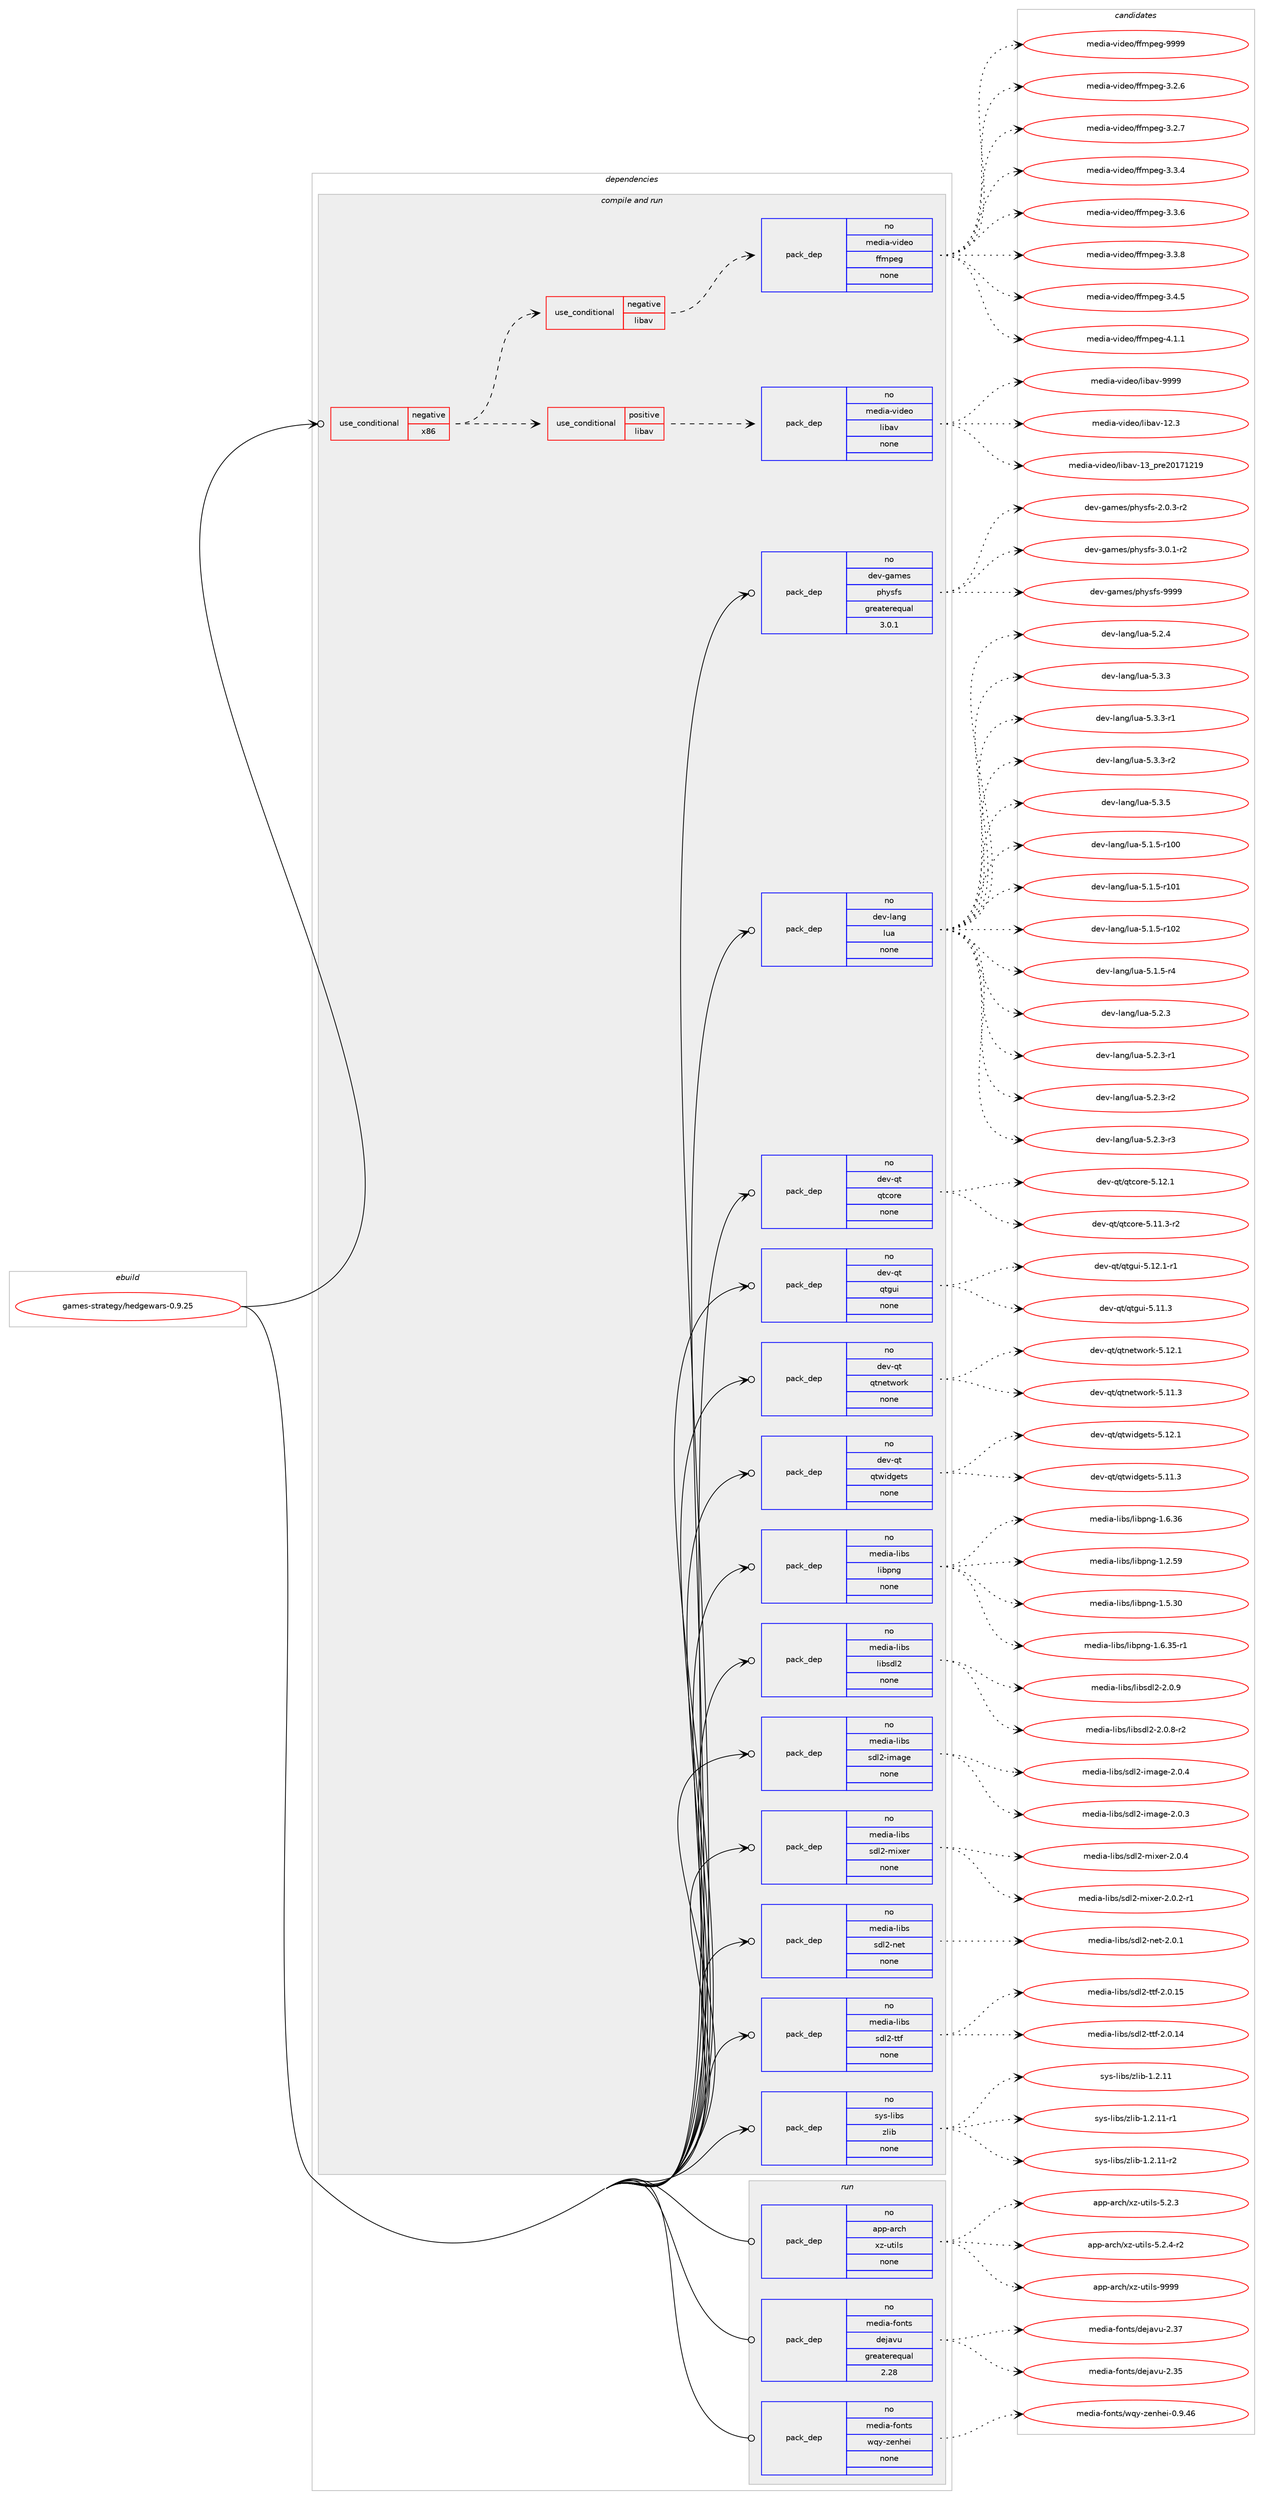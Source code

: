 digraph prolog {

# *************
# Graph options
# *************

newrank=true;
concentrate=true;
compound=true;
graph [rankdir=LR,fontname=Helvetica,fontsize=10,ranksep=1.5];#, ranksep=2.5, nodesep=0.2];
edge  [arrowhead=vee];
node  [fontname=Helvetica,fontsize=10];

# **********
# The ebuild
# **********

subgraph cluster_leftcol {
color=gray;
rank=same;
label=<<i>ebuild</i>>;
id [label="games-strategy/hedgewars-0.9.25", color=red, width=4, href="../games-strategy/hedgewars-0.9.25.svg"];
}

# ****************
# The dependencies
# ****************

subgraph cluster_midcol {
color=gray;
label=<<i>dependencies</i>>;
subgraph cluster_compile {
fillcolor="#eeeeee";
style=filled;
label=<<i>compile</i>>;
}
subgraph cluster_compileandrun {
fillcolor="#eeeeee";
style=filled;
label=<<i>compile and run</i>>;
subgraph cond427221 {
dependency1561477 [label=<<TABLE BORDER="0" CELLBORDER="1" CELLSPACING="0" CELLPADDING="4"><TR><TD ROWSPAN="3" CELLPADDING="10">use_conditional</TD></TR><TR><TD>negative</TD></TR><TR><TD>x86</TD></TR></TABLE>>, shape=none, color=red];
subgraph cond427222 {
dependency1561478 [label=<<TABLE BORDER="0" CELLBORDER="1" CELLSPACING="0" CELLPADDING="4"><TR><TD ROWSPAN="3" CELLPADDING="10">use_conditional</TD></TR><TR><TD>positive</TD></TR><TR><TD>libav</TD></TR></TABLE>>, shape=none, color=red];
subgraph pack1110157 {
dependency1561479 [label=<<TABLE BORDER="0" CELLBORDER="1" CELLSPACING="0" CELLPADDING="4" WIDTH="220"><TR><TD ROWSPAN="6" CELLPADDING="30">pack_dep</TD></TR><TR><TD WIDTH="110">no</TD></TR><TR><TD>media-video</TD></TR><TR><TD>libav</TD></TR><TR><TD>none</TD></TR><TR><TD></TD></TR></TABLE>>, shape=none, color=blue];
}
dependency1561478:e -> dependency1561479:w [weight=20,style="dashed",arrowhead="vee"];
}
dependency1561477:e -> dependency1561478:w [weight=20,style="dashed",arrowhead="vee"];
subgraph cond427223 {
dependency1561480 [label=<<TABLE BORDER="0" CELLBORDER="1" CELLSPACING="0" CELLPADDING="4"><TR><TD ROWSPAN="3" CELLPADDING="10">use_conditional</TD></TR><TR><TD>negative</TD></TR><TR><TD>libav</TD></TR></TABLE>>, shape=none, color=red];
subgraph pack1110158 {
dependency1561481 [label=<<TABLE BORDER="0" CELLBORDER="1" CELLSPACING="0" CELLPADDING="4" WIDTH="220"><TR><TD ROWSPAN="6" CELLPADDING="30">pack_dep</TD></TR><TR><TD WIDTH="110">no</TD></TR><TR><TD>media-video</TD></TR><TR><TD>ffmpeg</TD></TR><TR><TD>none</TD></TR><TR><TD></TD></TR></TABLE>>, shape=none, color=blue];
}
dependency1561480:e -> dependency1561481:w [weight=20,style="dashed",arrowhead="vee"];
}
dependency1561477:e -> dependency1561480:w [weight=20,style="dashed",arrowhead="vee"];
}
id:e -> dependency1561477:w [weight=20,style="solid",arrowhead="odotvee"];
subgraph pack1110159 {
dependency1561482 [label=<<TABLE BORDER="0" CELLBORDER="1" CELLSPACING="0" CELLPADDING="4" WIDTH="220"><TR><TD ROWSPAN="6" CELLPADDING="30">pack_dep</TD></TR><TR><TD WIDTH="110">no</TD></TR><TR><TD>dev-games</TD></TR><TR><TD>physfs</TD></TR><TR><TD>greaterequal</TD></TR><TR><TD>3.0.1</TD></TR></TABLE>>, shape=none, color=blue];
}
id:e -> dependency1561482:w [weight=20,style="solid",arrowhead="odotvee"];
subgraph pack1110160 {
dependency1561483 [label=<<TABLE BORDER="0" CELLBORDER="1" CELLSPACING="0" CELLPADDING="4" WIDTH="220"><TR><TD ROWSPAN="6" CELLPADDING="30">pack_dep</TD></TR><TR><TD WIDTH="110">no</TD></TR><TR><TD>dev-lang</TD></TR><TR><TD>lua</TD></TR><TR><TD>none</TD></TR><TR><TD></TD></TR></TABLE>>, shape=none, color=blue];
}
id:e -> dependency1561483:w [weight=20,style="solid",arrowhead="odotvee"];
subgraph pack1110161 {
dependency1561484 [label=<<TABLE BORDER="0" CELLBORDER="1" CELLSPACING="0" CELLPADDING="4" WIDTH="220"><TR><TD ROWSPAN="6" CELLPADDING="30">pack_dep</TD></TR><TR><TD WIDTH="110">no</TD></TR><TR><TD>dev-qt</TD></TR><TR><TD>qtcore</TD></TR><TR><TD>none</TD></TR><TR><TD></TD></TR></TABLE>>, shape=none, color=blue];
}
id:e -> dependency1561484:w [weight=20,style="solid",arrowhead="odotvee"];
subgraph pack1110162 {
dependency1561485 [label=<<TABLE BORDER="0" CELLBORDER="1" CELLSPACING="0" CELLPADDING="4" WIDTH="220"><TR><TD ROWSPAN="6" CELLPADDING="30">pack_dep</TD></TR><TR><TD WIDTH="110">no</TD></TR><TR><TD>dev-qt</TD></TR><TR><TD>qtgui</TD></TR><TR><TD>none</TD></TR><TR><TD></TD></TR></TABLE>>, shape=none, color=blue];
}
id:e -> dependency1561485:w [weight=20,style="solid",arrowhead="odotvee"];
subgraph pack1110163 {
dependency1561486 [label=<<TABLE BORDER="0" CELLBORDER="1" CELLSPACING="0" CELLPADDING="4" WIDTH="220"><TR><TD ROWSPAN="6" CELLPADDING="30">pack_dep</TD></TR><TR><TD WIDTH="110">no</TD></TR><TR><TD>dev-qt</TD></TR><TR><TD>qtnetwork</TD></TR><TR><TD>none</TD></TR><TR><TD></TD></TR></TABLE>>, shape=none, color=blue];
}
id:e -> dependency1561486:w [weight=20,style="solid",arrowhead="odotvee"];
subgraph pack1110164 {
dependency1561487 [label=<<TABLE BORDER="0" CELLBORDER="1" CELLSPACING="0" CELLPADDING="4" WIDTH="220"><TR><TD ROWSPAN="6" CELLPADDING="30">pack_dep</TD></TR><TR><TD WIDTH="110">no</TD></TR><TR><TD>dev-qt</TD></TR><TR><TD>qtwidgets</TD></TR><TR><TD>none</TD></TR><TR><TD></TD></TR></TABLE>>, shape=none, color=blue];
}
id:e -> dependency1561487:w [weight=20,style="solid",arrowhead="odotvee"];
subgraph pack1110165 {
dependency1561488 [label=<<TABLE BORDER="0" CELLBORDER="1" CELLSPACING="0" CELLPADDING="4" WIDTH="220"><TR><TD ROWSPAN="6" CELLPADDING="30">pack_dep</TD></TR><TR><TD WIDTH="110">no</TD></TR><TR><TD>media-libs</TD></TR><TR><TD>libpng</TD></TR><TR><TD>none</TD></TR><TR><TD></TD></TR></TABLE>>, shape=none, color=blue];
}
id:e -> dependency1561488:w [weight=20,style="solid",arrowhead="odotvee"];
subgraph pack1110166 {
dependency1561489 [label=<<TABLE BORDER="0" CELLBORDER="1" CELLSPACING="0" CELLPADDING="4" WIDTH="220"><TR><TD ROWSPAN="6" CELLPADDING="30">pack_dep</TD></TR><TR><TD WIDTH="110">no</TD></TR><TR><TD>media-libs</TD></TR><TR><TD>libsdl2</TD></TR><TR><TD>none</TD></TR><TR><TD></TD></TR></TABLE>>, shape=none, color=blue];
}
id:e -> dependency1561489:w [weight=20,style="solid",arrowhead="odotvee"];
subgraph pack1110167 {
dependency1561490 [label=<<TABLE BORDER="0" CELLBORDER="1" CELLSPACING="0" CELLPADDING="4" WIDTH="220"><TR><TD ROWSPAN="6" CELLPADDING="30">pack_dep</TD></TR><TR><TD WIDTH="110">no</TD></TR><TR><TD>media-libs</TD></TR><TR><TD>sdl2-image</TD></TR><TR><TD>none</TD></TR><TR><TD></TD></TR></TABLE>>, shape=none, color=blue];
}
id:e -> dependency1561490:w [weight=20,style="solid",arrowhead="odotvee"];
subgraph pack1110168 {
dependency1561491 [label=<<TABLE BORDER="0" CELLBORDER="1" CELLSPACING="0" CELLPADDING="4" WIDTH="220"><TR><TD ROWSPAN="6" CELLPADDING="30">pack_dep</TD></TR><TR><TD WIDTH="110">no</TD></TR><TR><TD>media-libs</TD></TR><TR><TD>sdl2-mixer</TD></TR><TR><TD>none</TD></TR><TR><TD></TD></TR></TABLE>>, shape=none, color=blue];
}
id:e -> dependency1561491:w [weight=20,style="solid",arrowhead="odotvee"];
subgraph pack1110169 {
dependency1561492 [label=<<TABLE BORDER="0" CELLBORDER="1" CELLSPACING="0" CELLPADDING="4" WIDTH="220"><TR><TD ROWSPAN="6" CELLPADDING="30">pack_dep</TD></TR><TR><TD WIDTH="110">no</TD></TR><TR><TD>media-libs</TD></TR><TR><TD>sdl2-net</TD></TR><TR><TD>none</TD></TR><TR><TD></TD></TR></TABLE>>, shape=none, color=blue];
}
id:e -> dependency1561492:w [weight=20,style="solid",arrowhead="odotvee"];
subgraph pack1110170 {
dependency1561493 [label=<<TABLE BORDER="0" CELLBORDER="1" CELLSPACING="0" CELLPADDING="4" WIDTH="220"><TR><TD ROWSPAN="6" CELLPADDING="30">pack_dep</TD></TR><TR><TD WIDTH="110">no</TD></TR><TR><TD>media-libs</TD></TR><TR><TD>sdl2-ttf</TD></TR><TR><TD>none</TD></TR><TR><TD></TD></TR></TABLE>>, shape=none, color=blue];
}
id:e -> dependency1561493:w [weight=20,style="solid",arrowhead="odotvee"];
subgraph pack1110171 {
dependency1561494 [label=<<TABLE BORDER="0" CELLBORDER="1" CELLSPACING="0" CELLPADDING="4" WIDTH="220"><TR><TD ROWSPAN="6" CELLPADDING="30">pack_dep</TD></TR><TR><TD WIDTH="110">no</TD></TR><TR><TD>sys-libs</TD></TR><TR><TD>zlib</TD></TR><TR><TD>none</TD></TR><TR><TD></TD></TR></TABLE>>, shape=none, color=blue];
}
id:e -> dependency1561494:w [weight=20,style="solid",arrowhead="odotvee"];
}
subgraph cluster_run {
fillcolor="#eeeeee";
style=filled;
label=<<i>run</i>>;
subgraph pack1110172 {
dependency1561495 [label=<<TABLE BORDER="0" CELLBORDER="1" CELLSPACING="0" CELLPADDING="4" WIDTH="220"><TR><TD ROWSPAN="6" CELLPADDING="30">pack_dep</TD></TR><TR><TD WIDTH="110">no</TD></TR><TR><TD>app-arch</TD></TR><TR><TD>xz-utils</TD></TR><TR><TD>none</TD></TR><TR><TD></TD></TR></TABLE>>, shape=none, color=blue];
}
id:e -> dependency1561495:w [weight=20,style="solid",arrowhead="odot"];
subgraph pack1110173 {
dependency1561496 [label=<<TABLE BORDER="0" CELLBORDER="1" CELLSPACING="0" CELLPADDING="4" WIDTH="220"><TR><TD ROWSPAN="6" CELLPADDING="30">pack_dep</TD></TR><TR><TD WIDTH="110">no</TD></TR><TR><TD>media-fonts</TD></TR><TR><TD>dejavu</TD></TR><TR><TD>greaterequal</TD></TR><TR><TD>2.28</TD></TR></TABLE>>, shape=none, color=blue];
}
id:e -> dependency1561496:w [weight=20,style="solid",arrowhead="odot"];
subgraph pack1110174 {
dependency1561497 [label=<<TABLE BORDER="0" CELLBORDER="1" CELLSPACING="0" CELLPADDING="4" WIDTH="220"><TR><TD ROWSPAN="6" CELLPADDING="30">pack_dep</TD></TR><TR><TD WIDTH="110">no</TD></TR><TR><TD>media-fonts</TD></TR><TR><TD>wqy-zenhei</TD></TR><TR><TD>none</TD></TR><TR><TD></TD></TR></TABLE>>, shape=none, color=blue];
}
id:e -> dependency1561497:w [weight=20,style="solid",arrowhead="odot"];
}
}

# **************
# The candidates
# **************

subgraph cluster_choices {
rank=same;
color=gray;
label=<<i>candidates</i>>;

subgraph choice1110157 {
color=black;
nodesep=1;
choice10910110010597451181051001011114710810598971184549504651 [label="media-video/libav-12.3", color=red, width=4,href="../media-video/libav-12.3.svg"];
choice1091011001059745118105100101111471081059897118454951951121141015048495549504957 [label="media-video/libav-13_pre20171219", color=red, width=4,href="../media-video/libav-13_pre20171219.svg"];
choice10910110010597451181051001011114710810598971184557575757 [label="media-video/libav-9999", color=red, width=4,href="../media-video/libav-9999.svg"];
dependency1561479:e -> choice10910110010597451181051001011114710810598971184549504651:w [style=dotted,weight="100"];
dependency1561479:e -> choice1091011001059745118105100101111471081059897118454951951121141015048495549504957:w [style=dotted,weight="100"];
dependency1561479:e -> choice10910110010597451181051001011114710810598971184557575757:w [style=dotted,weight="100"];
}
subgraph choice1110158 {
color=black;
nodesep=1;
choice109101100105974511810510010111147102102109112101103455146504654 [label="media-video/ffmpeg-3.2.6", color=red, width=4,href="../media-video/ffmpeg-3.2.6.svg"];
choice109101100105974511810510010111147102102109112101103455146504655 [label="media-video/ffmpeg-3.2.7", color=red, width=4,href="../media-video/ffmpeg-3.2.7.svg"];
choice109101100105974511810510010111147102102109112101103455146514652 [label="media-video/ffmpeg-3.3.4", color=red, width=4,href="../media-video/ffmpeg-3.3.4.svg"];
choice109101100105974511810510010111147102102109112101103455146514654 [label="media-video/ffmpeg-3.3.6", color=red, width=4,href="../media-video/ffmpeg-3.3.6.svg"];
choice109101100105974511810510010111147102102109112101103455146514656 [label="media-video/ffmpeg-3.3.8", color=red, width=4,href="../media-video/ffmpeg-3.3.8.svg"];
choice109101100105974511810510010111147102102109112101103455146524653 [label="media-video/ffmpeg-3.4.5", color=red, width=4,href="../media-video/ffmpeg-3.4.5.svg"];
choice109101100105974511810510010111147102102109112101103455246494649 [label="media-video/ffmpeg-4.1.1", color=red, width=4,href="../media-video/ffmpeg-4.1.1.svg"];
choice1091011001059745118105100101111471021021091121011034557575757 [label="media-video/ffmpeg-9999", color=red, width=4,href="../media-video/ffmpeg-9999.svg"];
dependency1561481:e -> choice109101100105974511810510010111147102102109112101103455146504654:w [style=dotted,weight="100"];
dependency1561481:e -> choice109101100105974511810510010111147102102109112101103455146504655:w [style=dotted,weight="100"];
dependency1561481:e -> choice109101100105974511810510010111147102102109112101103455146514652:w [style=dotted,weight="100"];
dependency1561481:e -> choice109101100105974511810510010111147102102109112101103455146514654:w [style=dotted,weight="100"];
dependency1561481:e -> choice109101100105974511810510010111147102102109112101103455146514656:w [style=dotted,weight="100"];
dependency1561481:e -> choice109101100105974511810510010111147102102109112101103455146524653:w [style=dotted,weight="100"];
dependency1561481:e -> choice109101100105974511810510010111147102102109112101103455246494649:w [style=dotted,weight="100"];
dependency1561481:e -> choice1091011001059745118105100101111471021021091121011034557575757:w [style=dotted,weight="100"];
}
subgraph choice1110159 {
color=black;
nodesep=1;
choice1001011184510397109101115471121041211151021154550464846514511450 [label="dev-games/physfs-2.0.3-r2", color=red, width=4,href="../dev-games/physfs-2.0.3-r2.svg"];
choice1001011184510397109101115471121041211151021154551464846494511450 [label="dev-games/physfs-3.0.1-r2", color=red, width=4,href="../dev-games/physfs-3.0.1-r2.svg"];
choice1001011184510397109101115471121041211151021154557575757 [label="dev-games/physfs-9999", color=red, width=4,href="../dev-games/physfs-9999.svg"];
dependency1561482:e -> choice1001011184510397109101115471121041211151021154550464846514511450:w [style=dotted,weight="100"];
dependency1561482:e -> choice1001011184510397109101115471121041211151021154551464846494511450:w [style=dotted,weight="100"];
dependency1561482:e -> choice1001011184510397109101115471121041211151021154557575757:w [style=dotted,weight="100"];
}
subgraph choice1110160 {
color=black;
nodesep=1;
choice1001011184510897110103471081179745534649465345114494848 [label="dev-lang/lua-5.1.5-r100", color=red, width=4,href="../dev-lang/lua-5.1.5-r100.svg"];
choice1001011184510897110103471081179745534649465345114494849 [label="dev-lang/lua-5.1.5-r101", color=red, width=4,href="../dev-lang/lua-5.1.5-r101.svg"];
choice1001011184510897110103471081179745534649465345114494850 [label="dev-lang/lua-5.1.5-r102", color=red, width=4,href="../dev-lang/lua-5.1.5-r102.svg"];
choice100101118451089711010347108117974553464946534511452 [label="dev-lang/lua-5.1.5-r4", color=red, width=4,href="../dev-lang/lua-5.1.5-r4.svg"];
choice10010111845108971101034710811797455346504651 [label="dev-lang/lua-5.2.3", color=red, width=4,href="../dev-lang/lua-5.2.3.svg"];
choice100101118451089711010347108117974553465046514511449 [label="dev-lang/lua-5.2.3-r1", color=red, width=4,href="../dev-lang/lua-5.2.3-r1.svg"];
choice100101118451089711010347108117974553465046514511450 [label="dev-lang/lua-5.2.3-r2", color=red, width=4,href="../dev-lang/lua-5.2.3-r2.svg"];
choice100101118451089711010347108117974553465046514511451 [label="dev-lang/lua-5.2.3-r3", color=red, width=4,href="../dev-lang/lua-5.2.3-r3.svg"];
choice10010111845108971101034710811797455346504652 [label="dev-lang/lua-5.2.4", color=red, width=4,href="../dev-lang/lua-5.2.4.svg"];
choice10010111845108971101034710811797455346514651 [label="dev-lang/lua-5.3.3", color=red, width=4,href="../dev-lang/lua-5.3.3.svg"];
choice100101118451089711010347108117974553465146514511449 [label="dev-lang/lua-5.3.3-r1", color=red, width=4,href="../dev-lang/lua-5.3.3-r1.svg"];
choice100101118451089711010347108117974553465146514511450 [label="dev-lang/lua-5.3.3-r2", color=red, width=4,href="../dev-lang/lua-5.3.3-r2.svg"];
choice10010111845108971101034710811797455346514653 [label="dev-lang/lua-5.3.5", color=red, width=4,href="../dev-lang/lua-5.3.5.svg"];
dependency1561483:e -> choice1001011184510897110103471081179745534649465345114494848:w [style=dotted,weight="100"];
dependency1561483:e -> choice1001011184510897110103471081179745534649465345114494849:w [style=dotted,weight="100"];
dependency1561483:e -> choice1001011184510897110103471081179745534649465345114494850:w [style=dotted,weight="100"];
dependency1561483:e -> choice100101118451089711010347108117974553464946534511452:w [style=dotted,weight="100"];
dependency1561483:e -> choice10010111845108971101034710811797455346504651:w [style=dotted,weight="100"];
dependency1561483:e -> choice100101118451089711010347108117974553465046514511449:w [style=dotted,weight="100"];
dependency1561483:e -> choice100101118451089711010347108117974553465046514511450:w [style=dotted,weight="100"];
dependency1561483:e -> choice100101118451089711010347108117974553465046514511451:w [style=dotted,weight="100"];
dependency1561483:e -> choice10010111845108971101034710811797455346504652:w [style=dotted,weight="100"];
dependency1561483:e -> choice10010111845108971101034710811797455346514651:w [style=dotted,weight="100"];
dependency1561483:e -> choice100101118451089711010347108117974553465146514511449:w [style=dotted,weight="100"];
dependency1561483:e -> choice100101118451089711010347108117974553465146514511450:w [style=dotted,weight="100"];
dependency1561483:e -> choice10010111845108971101034710811797455346514653:w [style=dotted,weight="100"];
}
subgraph choice1110161 {
color=black;
nodesep=1;
choice100101118451131164711311699111114101455346494946514511450 [label="dev-qt/qtcore-5.11.3-r2", color=red, width=4,href="../dev-qt/qtcore-5.11.3-r2.svg"];
choice10010111845113116471131169911111410145534649504649 [label="dev-qt/qtcore-5.12.1", color=red, width=4,href="../dev-qt/qtcore-5.12.1.svg"];
dependency1561484:e -> choice100101118451131164711311699111114101455346494946514511450:w [style=dotted,weight="100"];
dependency1561484:e -> choice10010111845113116471131169911111410145534649504649:w [style=dotted,weight="100"];
}
subgraph choice1110162 {
color=black;
nodesep=1;
choice100101118451131164711311610311710545534649494651 [label="dev-qt/qtgui-5.11.3", color=red, width=4,href="../dev-qt/qtgui-5.11.3.svg"];
choice1001011184511311647113116103117105455346495046494511449 [label="dev-qt/qtgui-5.12.1-r1", color=red, width=4,href="../dev-qt/qtgui-5.12.1-r1.svg"];
dependency1561485:e -> choice100101118451131164711311610311710545534649494651:w [style=dotted,weight="100"];
dependency1561485:e -> choice1001011184511311647113116103117105455346495046494511449:w [style=dotted,weight="100"];
}
subgraph choice1110163 {
color=black;
nodesep=1;
choice100101118451131164711311611010111611911111410745534649494651 [label="dev-qt/qtnetwork-5.11.3", color=red, width=4,href="../dev-qt/qtnetwork-5.11.3.svg"];
choice100101118451131164711311611010111611911111410745534649504649 [label="dev-qt/qtnetwork-5.12.1", color=red, width=4,href="../dev-qt/qtnetwork-5.12.1.svg"];
dependency1561486:e -> choice100101118451131164711311611010111611911111410745534649494651:w [style=dotted,weight="100"];
dependency1561486:e -> choice100101118451131164711311611010111611911111410745534649504649:w [style=dotted,weight="100"];
}
subgraph choice1110164 {
color=black;
nodesep=1;
choice100101118451131164711311611910510010310111611545534649494651 [label="dev-qt/qtwidgets-5.11.3", color=red, width=4,href="../dev-qt/qtwidgets-5.11.3.svg"];
choice100101118451131164711311611910510010310111611545534649504649 [label="dev-qt/qtwidgets-5.12.1", color=red, width=4,href="../dev-qt/qtwidgets-5.12.1.svg"];
dependency1561487:e -> choice100101118451131164711311611910510010310111611545534649494651:w [style=dotted,weight="100"];
dependency1561487:e -> choice100101118451131164711311611910510010310111611545534649504649:w [style=dotted,weight="100"];
}
subgraph choice1110165 {
color=black;
nodesep=1;
choice109101100105974510810598115471081059811211010345494650465357 [label="media-libs/libpng-1.2.59", color=red, width=4,href="../media-libs/libpng-1.2.59.svg"];
choice109101100105974510810598115471081059811211010345494653465148 [label="media-libs/libpng-1.5.30", color=red, width=4,href="../media-libs/libpng-1.5.30.svg"];
choice1091011001059745108105981154710810598112110103454946544651534511449 [label="media-libs/libpng-1.6.35-r1", color=red, width=4,href="../media-libs/libpng-1.6.35-r1.svg"];
choice109101100105974510810598115471081059811211010345494654465154 [label="media-libs/libpng-1.6.36", color=red, width=4,href="../media-libs/libpng-1.6.36.svg"];
dependency1561488:e -> choice109101100105974510810598115471081059811211010345494650465357:w [style=dotted,weight="100"];
dependency1561488:e -> choice109101100105974510810598115471081059811211010345494653465148:w [style=dotted,weight="100"];
dependency1561488:e -> choice1091011001059745108105981154710810598112110103454946544651534511449:w [style=dotted,weight="100"];
dependency1561488:e -> choice109101100105974510810598115471081059811211010345494654465154:w [style=dotted,weight="100"];
}
subgraph choice1110166 {
color=black;
nodesep=1;
choice1091011001059745108105981154710810598115100108504550464846564511450 [label="media-libs/libsdl2-2.0.8-r2", color=red, width=4,href="../media-libs/libsdl2-2.0.8-r2.svg"];
choice109101100105974510810598115471081059811510010850455046484657 [label="media-libs/libsdl2-2.0.9", color=red, width=4,href="../media-libs/libsdl2-2.0.9.svg"];
dependency1561489:e -> choice1091011001059745108105981154710810598115100108504550464846564511450:w [style=dotted,weight="100"];
dependency1561489:e -> choice109101100105974510810598115471081059811510010850455046484657:w [style=dotted,weight="100"];
}
subgraph choice1110167 {
color=black;
nodesep=1;
choice10910110010597451081059811547115100108504510510997103101455046484651 [label="media-libs/sdl2-image-2.0.3", color=red, width=4,href="../media-libs/sdl2-image-2.0.3.svg"];
choice10910110010597451081059811547115100108504510510997103101455046484652 [label="media-libs/sdl2-image-2.0.4", color=red, width=4,href="../media-libs/sdl2-image-2.0.4.svg"];
dependency1561490:e -> choice10910110010597451081059811547115100108504510510997103101455046484651:w [style=dotted,weight="100"];
dependency1561490:e -> choice10910110010597451081059811547115100108504510510997103101455046484652:w [style=dotted,weight="100"];
}
subgraph choice1110168 {
color=black;
nodesep=1;
choice1091011001059745108105981154711510010850451091051201011144550464846504511449 [label="media-libs/sdl2-mixer-2.0.2-r1", color=red, width=4,href="../media-libs/sdl2-mixer-2.0.2-r1.svg"];
choice109101100105974510810598115471151001085045109105120101114455046484652 [label="media-libs/sdl2-mixer-2.0.4", color=red, width=4,href="../media-libs/sdl2-mixer-2.0.4.svg"];
dependency1561491:e -> choice1091011001059745108105981154711510010850451091051201011144550464846504511449:w [style=dotted,weight="100"];
dependency1561491:e -> choice109101100105974510810598115471151001085045109105120101114455046484652:w [style=dotted,weight="100"];
}
subgraph choice1110169 {
color=black;
nodesep=1;
choice109101100105974510810598115471151001085045110101116455046484649 [label="media-libs/sdl2-net-2.0.1", color=red, width=4,href="../media-libs/sdl2-net-2.0.1.svg"];
dependency1561492:e -> choice109101100105974510810598115471151001085045110101116455046484649:w [style=dotted,weight="100"];
}
subgraph choice1110170 {
color=black;
nodesep=1;
choice10910110010597451081059811547115100108504511611610245504648464952 [label="media-libs/sdl2-ttf-2.0.14", color=red, width=4,href="../media-libs/sdl2-ttf-2.0.14.svg"];
choice10910110010597451081059811547115100108504511611610245504648464953 [label="media-libs/sdl2-ttf-2.0.15", color=red, width=4,href="../media-libs/sdl2-ttf-2.0.15.svg"];
dependency1561493:e -> choice10910110010597451081059811547115100108504511611610245504648464952:w [style=dotted,weight="100"];
dependency1561493:e -> choice10910110010597451081059811547115100108504511611610245504648464953:w [style=dotted,weight="100"];
}
subgraph choice1110171 {
color=black;
nodesep=1;
choice1151211154510810598115471221081059845494650464949 [label="sys-libs/zlib-1.2.11", color=red, width=4,href="../sys-libs/zlib-1.2.11.svg"];
choice11512111545108105981154712210810598454946504649494511449 [label="sys-libs/zlib-1.2.11-r1", color=red, width=4,href="../sys-libs/zlib-1.2.11-r1.svg"];
choice11512111545108105981154712210810598454946504649494511450 [label="sys-libs/zlib-1.2.11-r2", color=red, width=4,href="../sys-libs/zlib-1.2.11-r2.svg"];
dependency1561494:e -> choice1151211154510810598115471221081059845494650464949:w [style=dotted,weight="100"];
dependency1561494:e -> choice11512111545108105981154712210810598454946504649494511449:w [style=dotted,weight="100"];
dependency1561494:e -> choice11512111545108105981154712210810598454946504649494511450:w [style=dotted,weight="100"];
}
subgraph choice1110172 {
color=black;
nodesep=1;
choice971121124597114991044712012245117116105108115455346504651 [label="app-arch/xz-utils-5.2.3", color=red, width=4,href="../app-arch/xz-utils-5.2.3.svg"];
choice9711211245971149910447120122451171161051081154553465046524511450 [label="app-arch/xz-utils-5.2.4-r2", color=red, width=4,href="../app-arch/xz-utils-5.2.4-r2.svg"];
choice9711211245971149910447120122451171161051081154557575757 [label="app-arch/xz-utils-9999", color=red, width=4,href="../app-arch/xz-utils-9999.svg"];
dependency1561495:e -> choice971121124597114991044712012245117116105108115455346504651:w [style=dotted,weight="100"];
dependency1561495:e -> choice9711211245971149910447120122451171161051081154553465046524511450:w [style=dotted,weight="100"];
dependency1561495:e -> choice9711211245971149910447120122451171161051081154557575757:w [style=dotted,weight="100"];
}
subgraph choice1110173 {
color=black;
nodesep=1;
choice109101100105974510211111011611547100101106971181174550465153 [label="media-fonts/dejavu-2.35", color=red, width=4,href="../media-fonts/dejavu-2.35.svg"];
choice109101100105974510211111011611547100101106971181174550465155 [label="media-fonts/dejavu-2.37", color=red, width=4,href="../media-fonts/dejavu-2.37.svg"];
dependency1561496:e -> choice109101100105974510211111011611547100101106971181174550465153:w [style=dotted,weight="100"];
dependency1561496:e -> choice109101100105974510211111011611547100101106971181174550465155:w [style=dotted,weight="100"];
}
subgraph choice1110174 {
color=black;
nodesep=1;
choice1091011001059745102111110116115471191131214512210111010410110545484657465254 [label="media-fonts/wqy-zenhei-0.9.46", color=red, width=4,href="../media-fonts/wqy-zenhei-0.9.46.svg"];
dependency1561497:e -> choice1091011001059745102111110116115471191131214512210111010410110545484657465254:w [style=dotted,weight="100"];
}
}

}
